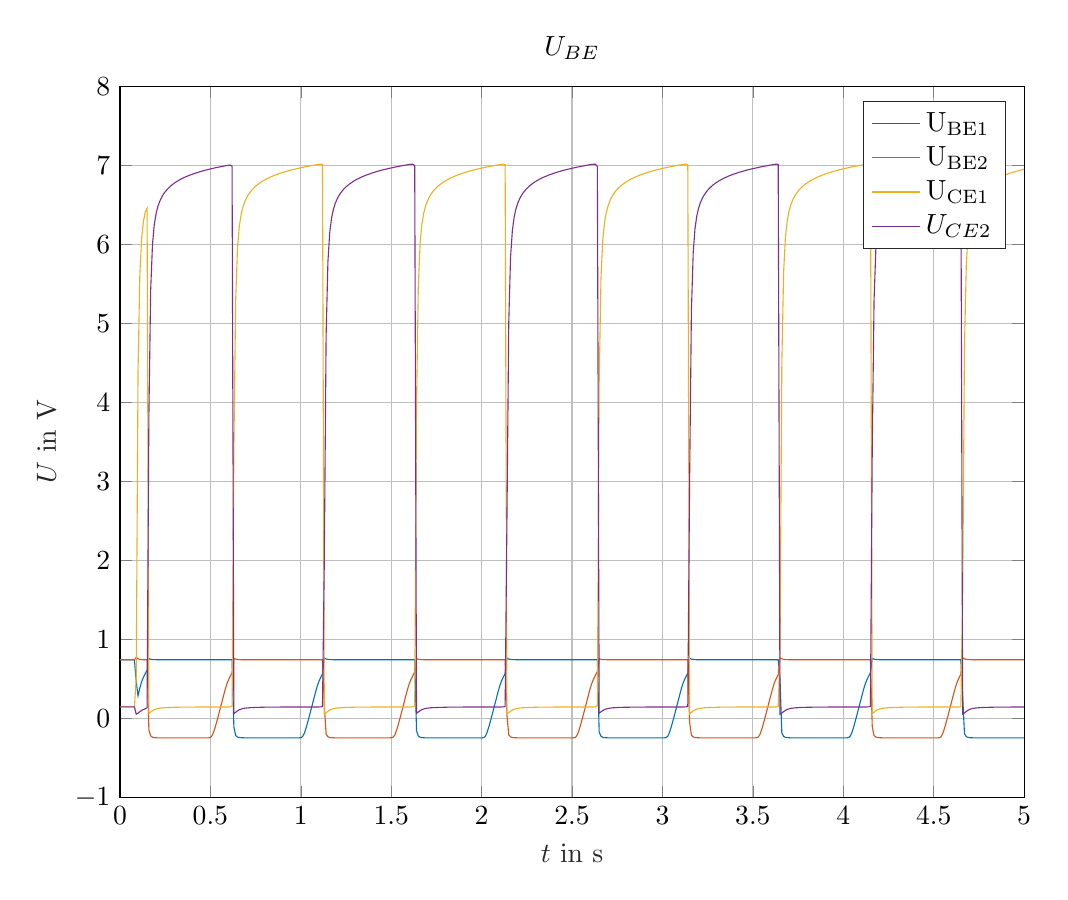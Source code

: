 % This file was created by matlab2tikz.
%
\definecolor{mycolor1}{rgb}{0.0,0.447,0.741}%
\definecolor{mycolor2}{rgb}{0.85,0.325,0.098}%
\definecolor{mycolor3}{rgb}{0.929,0.694,0.125}%
\definecolor{mycolor4}{rgb}{0.494,0.184,0.556}%
%
\begin{tikzpicture}

\begin{axis}[%
width=4.521in,
height=3.555in,
at={(0.758in,0.481in)},
scale only axis,
xmin=0,
xmax=5,
xlabel style={font=\color{white!15!black}},
xlabel={$t \text{ in s}$},
ymin=-1,
ymax=8,
ylabel style={font=\color{white!15!black}},
ylabel={$U \text{ in V}$},
axis background/.style={fill=white},
title style={font=\bfseries},
title={$U_{BE}$},
xmajorgrids,
ymajorgrids,
legend style={legend cell align=left, align=left, draw=white!15!black}
]
\addplot [color=mycolor1]
  table[row sep=crcr]{%
0	0.741\\
0.01	0.741\\
0.02	0.741\\
0.03	0.741\\
0.04	0.741\\
0.05	0.741\\
0.06	0.741\\
0.07	0.741\\
0.08	0.741\\
0.09	0.465\\
0.1	0.285\\
0.11	0.383\\
0.12	0.464\\
0.13	0.52\\
0.14	0.566\\
0.15	0.61\\
0.16	0.757\\
0.17	0.748\\
0.18	0.744\\
0.19	0.743\\
0.2	0.742\\
0.21	0.742\\
0.22	0.742\\
0.23	0.742\\
0.24	0.742\\
0.25	0.742\\
0.26	0.742\\
0.27	0.742\\
0.28	0.741\\
0.29	0.741\\
0.3	0.741\\
0.31	0.741\\
0.32	0.741\\
0.33	0.741\\
0.34	0.741\\
0.35	0.741\\
0.36	0.741\\
0.37	0.741\\
0.38	0.741\\
0.39	0.741\\
0.4	0.741\\
0.41	0.741\\
0.42	0.741\\
0.43	0.741\\
0.44	0.741\\
0.45	0.741\\
0.46	0.741\\
0.47	0.741\\
0.48	0.741\\
0.49	0.741\\
0.5	0.741\\
0.51	0.741\\
0.52	0.741\\
0.53	0.741\\
0.54	0.741\\
0.55	0.741\\
0.56	0.741\\
0.57	0.741\\
0.58	0.741\\
0.59	0.741\\
0.6	0.741\\
0.61	0.741\\
0.62	0.741\\
0.63	-0.109\\
0.64	-0.218\\
0.65	-0.237\\
0.66	-0.243\\
0.67	-0.245\\
0.68	-0.246\\
0.69	-0.247\\
0.7	-0.247\\
0.71	-0.247\\
0.72	-0.248\\
0.73	-0.248\\
0.74	-0.248\\
0.75	-0.248\\
0.76	-0.248\\
0.77	-0.248\\
0.78	-0.248\\
0.79	-0.248\\
0.8	-0.248\\
0.81	-0.248\\
0.82	-0.248\\
0.83	-0.248\\
0.84	-0.248\\
0.85	-0.248\\
0.86	-0.248\\
0.87	-0.248\\
0.88	-0.248\\
0.89	-0.248\\
0.9	-0.248\\
0.91	-0.248\\
0.92	-0.248\\
0.93	-0.248\\
0.94	-0.248\\
0.95	-0.248\\
0.96	-0.248\\
0.97	-0.247\\
0.98	-0.247\\
0.99	-0.247\\
1	-0.245\\
1.01	-0.232\\
1.02	-0.187\\
1.03	-0.116\\
1.04	-0.034\\
1.05	0.052\\
1.06	0.14\\
1.07	0.229\\
1.08	0.317\\
1.09	0.4\\
1.1	0.467\\
1.11	0.517\\
1.12	0.561\\
1.13	0.765\\
1.14	0.751\\
1.15	0.746\\
1.16	0.743\\
1.17	0.743\\
1.18	0.742\\
1.19	0.742\\
1.2	0.742\\
1.21	0.742\\
1.22	0.742\\
1.23	0.742\\
1.24	0.742\\
1.25	0.742\\
1.26	0.741\\
1.27	0.741\\
1.28	0.741\\
1.29	0.741\\
1.3	0.741\\
1.31	0.741\\
1.32	0.741\\
1.33	0.741\\
1.34	0.741\\
1.35	0.741\\
1.36	0.741\\
1.37	0.741\\
1.38	0.741\\
1.39	0.741\\
1.4	0.741\\
1.41	0.741\\
1.42	0.741\\
1.43	0.741\\
1.44	0.741\\
1.45	0.741\\
1.46	0.741\\
1.47	0.741\\
1.48	0.741\\
1.49	0.741\\
1.5	0.741\\
1.51	0.741\\
1.52	0.741\\
1.53	0.741\\
1.54	0.741\\
1.55	0.741\\
1.56	0.741\\
1.57	0.741\\
1.58	0.741\\
1.59	0.741\\
1.6	0.741\\
1.61	0.741\\
1.62	0.741\\
1.63	0.741\\
1.64	-0.156\\
1.65	-0.224\\
1.66	-0.239\\
1.67	-0.244\\
1.68	-0.246\\
1.69	-0.247\\
1.7	-0.247\\
1.71	-0.247\\
1.72	-0.248\\
1.73	-0.248\\
1.74	-0.248\\
1.75	-0.248\\
1.76	-0.248\\
1.77	-0.248\\
1.78	-0.248\\
1.79	-0.248\\
1.8	-0.248\\
1.81	-0.248\\
1.82	-0.248\\
1.83	-0.248\\
1.84	-0.248\\
1.85	-0.248\\
1.86	-0.248\\
1.87	-0.248\\
1.88	-0.248\\
1.89	-0.248\\
1.9	-0.248\\
1.91	-0.248\\
1.92	-0.248\\
1.93	-0.248\\
1.94	-0.248\\
1.95	-0.248\\
1.96	-0.248\\
1.97	-0.248\\
1.98	-0.247\\
1.99	-0.247\\
2	-0.247\\
2.01	-0.245\\
2.02	-0.229\\
2.03	-0.179\\
2.04	-0.107\\
2.05	-0.024\\
2.06	0.062\\
2.07	0.15\\
2.08	0.239\\
2.09	0.328\\
2.1	0.409\\
2.11	0.473\\
2.12	0.523\\
2.13	0.566\\
2.14	0.763\\
2.15	0.75\\
2.16	0.745\\
2.17	0.743\\
2.18	0.743\\
2.19	0.742\\
2.2	0.742\\
2.21	0.742\\
2.22	0.742\\
2.23	0.742\\
2.24	0.742\\
2.25	0.742\\
2.26	0.742\\
2.27	0.741\\
2.28	0.741\\
2.29	0.741\\
2.3	0.741\\
2.31	0.741\\
2.32	0.741\\
2.33	0.741\\
2.34	0.741\\
2.35	0.741\\
2.36	0.741\\
2.37	0.741\\
2.38	0.741\\
2.39	0.741\\
2.4	0.741\\
2.41	0.741\\
2.42	0.741\\
2.43	0.741\\
2.44	0.741\\
2.45	0.741\\
2.46	0.741\\
2.47	0.741\\
2.48	0.741\\
2.49	0.741\\
2.5	0.741\\
2.51	0.741\\
2.52	0.741\\
2.53	0.741\\
2.54	0.741\\
2.55	0.741\\
2.56	0.741\\
2.57	0.741\\
2.58	0.741\\
2.59	0.741\\
2.6	0.741\\
2.61	0.741\\
2.62	0.741\\
2.63	0.741\\
2.64	0.741\\
2.65	-0.173\\
2.66	-0.227\\
2.67	-0.24\\
2.68	-0.244\\
2.69	-0.246\\
2.7	-0.247\\
2.71	-0.247\\
2.72	-0.247\\
2.73	-0.248\\
2.74	-0.248\\
2.75	-0.248\\
2.76	-0.248\\
2.77	-0.248\\
2.78	-0.248\\
2.79	-0.248\\
2.8	-0.248\\
2.81	-0.248\\
2.82	-0.248\\
2.83	-0.248\\
2.84	-0.248\\
2.85	-0.248\\
2.86	-0.248\\
2.87	-0.248\\
2.88	-0.248\\
2.89	-0.248\\
2.9	-0.248\\
2.91	-0.248\\
2.92	-0.248\\
2.93	-0.248\\
2.94	-0.248\\
2.95	-0.248\\
2.96	-0.248\\
2.97	-0.248\\
2.98	-0.248\\
2.99	-0.247\\
3	-0.247\\
3.01	-0.247\\
3.02	-0.244\\
3.03	-0.225\\
3.04	-0.171\\
3.05	-0.097\\
3.06	-0.014\\
3.07	0.072\\
3.08	0.161\\
3.09	0.25\\
3.1	0.338\\
3.11	0.418\\
3.12	0.48\\
3.13	0.528\\
3.14	0.571\\
3.15	0.761\\
3.16	0.749\\
3.17	0.745\\
3.18	0.743\\
3.19	0.742\\
3.2	0.742\\
3.21	0.742\\
3.22	0.742\\
3.23	0.742\\
3.24	0.742\\
3.25	0.742\\
3.26	0.742\\
3.27	0.742\\
3.28	0.741\\
3.29	0.741\\
3.3	0.741\\
3.31	0.741\\
3.32	0.741\\
3.33	0.741\\
3.34	0.741\\
3.35	0.741\\
3.36	0.741\\
3.37	0.741\\
3.38	0.741\\
3.39	0.741\\
3.4	0.741\\
3.41	0.741\\
3.42	0.741\\
3.43	0.741\\
3.44	0.741\\
3.45	0.741\\
3.46	0.741\\
3.47	0.741\\
3.48	0.741\\
3.49	0.741\\
3.5	0.741\\
3.51	0.741\\
3.52	0.741\\
3.53	0.741\\
3.54	0.741\\
3.55	0.741\\
3.56	0.741\\
3.57	0.741\\
3.58	0.741\\
3.59	0.741\\
3.6	0.741\\
3.61	0.741\\
3.62	0.741\\
3.63	0.741\\
3.64	0.741\\
3.65	0.501\\
3.66	-0.186\\
3.67	-0.229\\
3.68	-0.241\\
3.69	-0.244\\
3.7	-0.246\\
3.71	-0.247\\
3.72	-0.247\\
3.73	-0.247\\
3.74	-0.248\\
3.75	-0.248\\
3.76	-0.248\\
3.77	-0.248\\
3.78	-0.248\\
3.79	-0.248\\
3.8	-0.248\\
3.81	-0.248\\
3.82	-0.248\\
3.83	-0.248\\
3.84	-0.248\\
3.85	-0.248\\
3.86	-0.248\\
3.87	-0.248\\
3.88	-0.248\\
3.89	-0.248\\
3.9	-0.248\\
3.91	-0.248\\
3.92	-0.248\\
3.93	-0.248\\
3.94	-0.248\\
3.95	-0.248\\
3.96	-0.248\\
3.97	-0.248\\
3.98	-0.248\\
3.99	-0.247\\
4	-0.247\\
4.01	-0.247\\
4.02	-0.247\\
4.03	-0.243\\
4.04	-0.22\\
4.05	-0.164\\
4.06	-0.088\\
4.07	-0.004\\
4.08	0.083\\
4.09	0.171\\
4.1	0.26\\
4.11	0.348\\
4.12	0.426\\
4.13	0.486\\
4.14	0.533\\
4.15	0.577\\
4.16	0.759\\
4.17	0.749\\
4.18	0.745\\
4.19	0.743\\
4.2	0.742\\
4.21	0.742\\
4.22	0.742\\
4.23	0.742\\
4.24	0.742\\
4.25	0.742\\
4.26	0.742\\
4.27	0.742\\
4.28	0.742\\
4.29	0.741\\
4.3	0.741\\
4.31	0.741\\
4.32	0.741\\
4.33	0.741\\
4.34	0.741\\
4.35	0.741\\
4.36	0.741\\
4.37	0.741\\
4.38	0.741\\
4.39	0.741\\
4.4	0.741\\
4.41	0.741\\
4.42	0.741\\
4.43	0.741\\
4.44	0.741\\
4.45	0.741\\
4.46	0.741\\
4.47	0.741\\
4.48	0.741\\
4.49	0.741\\
4.5	0.741\\
4.51	0.741\\
4.52	0.741\\
4.53	0.741\\
4.54	0.741\\
4.55	0.741\\
4.56	0.741\\
4.57	0.741\\
4.58	0.741\\
4.59	0.741\\
4.6	0.741\\
4.61	0.741\\
4.62	0.741\\
4.63	0.741\\
4.64	0.741\\
4.65	0.741\\
4.66	0.285\\
4.67	-0.195\\
4.68	-0.232\\
4.69	-0.241\\
4.7	-0.245\\
4.71	-0.246\\
4.72	-0.247\\
4.73	-0.247\\
4.74	-0.247\\
4.75	-0.248\\
4.76	-0.248\\
4.77	-0.248\\
4.78	-0.248\\
4.79	-0.248\\
4.8	-0.248\\
4.81	-0.248\\
4.82	-0.248\\
4.83	-0.248\\
4.84	-0.248\\
4.85	-0.248\\
4.86	-0.248\\
4.87	-0.248\\
4.88	-0.248\\
4.89	-0.248\\
4.9	-0.248\\
4.91	-0.248\\
4.92	-0.248\\
4.93	-0.248\\
4.94	-0.248\\
4.95	-0.248\\
4.96	-0.248\\
4.97	-0.248\\
4.98	-0.248\\
4.99	-0.248\\
5	-0.248\\
};
\addlegendentry{$\text{U}_{\text{BE1}}$}

\addplot [color=mycolor2]
  table[row sep=crcr]{%
0	0.741\\
0.01	0.741\\
0.02	0.741\\
0.03	0.741\\
0.04	0.741\\
0.05	0.741\\
0.06	0.741\\
0.07	0.741\\
0.08	0.741\\
0.09	0.771\\
0.1	0.754\\
0.11	0.746\\
0.12	0.744\\
0.13	0.742\\
0.14	0.742\\
0.15	0.741\\
0.16	-0.146\\
0.17	-0.222\\
0.18	-0.239\\
0.19	-0.244\\
0.2	-0.246\\
0.21	-0.247\\
0.22	-0.247\\
0.23	-0.247\\
0.24	-0.247\\
0.25	-0.248\\
0.26	-0.248\\
0.27	-0.248\\
0.28	-0.248\\
0.29	-0.248\\
0.3	-0.248\\
0.31	-0.248\\
0.32	-0.248\\
0.33	-0.248\\
0.34	-0.248\\
0.35	-0.248\\
0.36	-0.248\\
0.37	-0.248\\
0.38	-0.248\\
0.39	-0.248\\
0.4	-0.248\\
0.41	-0.248\\
0.42	-0.248\\
0.43	-0.248\\
0.44	-0.248\\
0.45	-0.248\\
0.46	-0.247\\
0.47	-0.247\\
0.48	-0.247\\
0.49	-0.247\\
0.5	-0.243\\
0.51	-0.219\\
0.52	-0.162\\
0.53	-0.086\\
0.54	-0.003\\
0.55	0.085\\
0.56	0.173\\
0.57	0.262\\
0.58	0.349\\
0.59	0.428\\
0.6	0.487\\
0.61	0.534\\
0.62	0.578\\
0.63	0.759\\
0.64	0.749\\
0.65	0.745\\
0.66	0.743\\
0.67	0.742\\
0.68	0.742\\
0.69	0.742\\
0.7	0.742\\
0.71	0.742\\
0.72	0.742\\
0.73	0.742\\
0.74	0.742\\
0.75	0.741\\
0.76	0.741\\
0.77	0.741\\
0.78	0.741\\
0.79	0.741\\
0.8	0.741\\
0.81	0.741\\
0.82	0.741\\
0.83	0.741\\
0.84	0.741\\
0.85	0.741\\
0.86	0.741\\
0.87	0.741\\
0.88	0.741\\
0.89	0.741\\
0.9	0.741\\
0.91	0.741\\
0.92	0.741\\
0.93	0.741\\
0.94	0.741\\
0.95	0.741\\
0.96	0.741\\
0.97	0.741\\
0.98	0.741\\
0.99	0.741\\
1	0.741\\
1.01	0.741\\
1.02	0.741\\
1.03	0.741\\
1.04	0.741\\
1.05	0.741\\
1.06	0.741\\
1.07	0.741\\
1.08	0.741\\
1.09	0.741\\
1.1	0.741\\
1.11	0.741\\
1.12	0.741\\
1.13	0.17\\
1.14	-0.201\\
1.15	-0.233\\
1.16	-0.242\\
1.17	-0.245\\
1.18	-0.246\\
1.19	-0.247\\
1.2	-0.247\\
1.21	-0.247\\
1.22	-0.248\\
1.23	-0.248\\
1.24	-0.248\\
1.25	-0.248\\
1.26	-0.248\\
1.27	-0.248\\
1.28	-0.248\\
1.29	-0.248\\
1.3	-0.248\\
1.31	-0.248\\
1.32	-0.248\\
1.33	-0.248\\
1.34	-0.248\\
1.35	-0.248\\
1.36	-0.248\\
1.37	-0.248\\
1.38	-0.248\\
1.39	-0.248\\
1.4	-0.248\\
1.41	-0.248\\
1.42	-0.248\\
1.43	-0.248\\
1.44	-0.248\\
1.45	-0.248\\
1.46	-0.248\\
1.47	-0.248\\
1.48	-0.247\\
1.49	-0.247\\
1.5	-0.246\\
1.51	-0.241\\
1.52	-0.211\\
1.53	-0.149\\
1.54	-0.071\\
1.55	0.013\\
1.56	0.101\\
1.57	0.19\\
1.58	0.279\\
1.59	0.365\\
1.6	0.44\\
1.61	0.497\\
1.62	0.542\\
1.63	0.586\\
1.64	0.756\\
1.65	0.747\\
1.66	0.744\\
1.67	0.743\\
1.68	0.742\\
1.69	0.742\\
1.7	0.742\\
1.71	0.742\\
1.72	0.742\\
1.73	0.742\\
1.74	0.742\\
1.75	0.742\\
1.76	0.741\\
1.77	0.741\\
1.78	0.741\\
1.79	0.741\\
1.8	0.741\\
1.81	0.741\\
1.82	0.741\\
1.83	0.741\\
1.84	0.741\\
1.85	0.741\\
1.86	0.741\\
1.87	0.741\\
1.88	0.741\\
1.89	0.741\\
1.9	0.741\\
1.91	0.741\\
1.92	0.741\\
1.93	0.741\\
1.94	0.741\\
1.95	0.741\\
1.96	0.741\\
1.97	0.741\\
1.98	0.741\\
1.99	0.741\\
2	0.741\\
2.01	0.741\\
2.02	0.741\\
2.03	0.741\\
2.04	0.741\\
2.05	0.741\\
2.06	0.741\\
2.07	0.741\\
2.08	0.741\\
2.09	0.741\\
2.1	0.741\\
2.11	0.741\\
2.12	0.741\\
2.13	0.741\\
2.14	0.039\\
2.15	-0.208\\
2.16	-0.235\\
2.17	-0.242\\
2.18	-0.245\\
2.19	-0.246\\
2.2	-0.247\\
2.21	-0.247\\
2.22	-0.247\\
2.23	-0.248\\
2.24	-0.248\\
2.25	-0.248\\
2.26	-0.248\\
2.27	-0.248\\
2.28	-0.248\\
2.29	-0.248\\
2.3	-0.248\\
2.31	-0.248\\
2.32	-0.248\\
2.33	-0.248\\
2.34	-0.248\\
2.35	-0.248\\
2.36	-0.248\\
2.37	-0.248\\
2.38	-0.248\\
2.39	-0.248\\
2.4	-0.248\\
2.41	-0.248\\
2.42	-0.248\\
2.43	-0.248\\
2.44	-0.248\\
2.45	-0.248\\
2.46	-0.248\\
2.47	-0.248\\
2.48	-0.247\\
2.49	-0.247\\
2.5	-0.247\\
2.51	-0.246\\
2.52	-0.239\\
2.53	-0.205\\
2.54	-0.14\\
2.55	-0.061\\
2.56	0.024\\
2.57	0.111\\
2.58	0.2\\
2.59	0.289\\
2.6	0.375\\
2.61	0.447\\
2.62	0.502\\
2.63	0.547\\
2.64	0.593\\
2.65	0.755\\
2.66	0.747\\
2.67	0.744\\
2.68	0.743\\
2.69	0.742\\
2.7	0.742\\
2.71	0.742\\
2.72	0.742\\
2.73	0.742\\
2.74	0.742\\
2.75	0.742\\
2.76	0.742\\
2.77	0.741\\
2.78	0.741\\
2.79	0.741\\
2.8	0.741\\
2.81	0.741\\
2.82	0.741\\
2.83	0.741\\
2.84	0.741\\
2.85	0.741\\
2.86	0.741\\
2.87	0.741\\
2.88	0.741\\
2.89	0.741\\
2.9	0.741\\
2.91	0.741\\
2.92	0.741\\
2.93	0.741\\
2.94	0.741\\
2.95	0.741\\
2.96	0.741\\
2.97	0.741\\
2.98	0.741\\
2.99	0.741\\
3	0.741\\
3.01	0.741\\
3.02	0.741\\
3.03	0.741\\
3.04	0.741\\
3.05	0.741\\
3.06	0.741\\
3.07	0.741\\
3.08	0.741\\
3.09	0.741\\
3.1	0.741\\
3.11	0.741\\
3.12	0.741\\
3.13	0.741\\
3.14	0.741\\
3.15	-0.048\\
3.16	-0.213\\
3.17	-0.236\\
3.18	-0.243\\
3.19	-0.245\\
3.2	-0.246\\
3.21	-0.247\\
3.22	-0.247\\
3.23	-0.247\\
3.24	-0.248\\
3.25	-0.248\\
3.26	-0.248\\
3.27	-0.248\\
3.28	-0.248\\
3.29	-0.248\\
3.3	-0.248\\
3.31	-0.248\\
3.32	-0.248\\
3.33	-0.248\\
3.34	-0.248\\
3.35	-0.248\\
3.36	-0.248\\
3.37	-0.248\\
3.38	-0.248\\
3.39	-0.248\\
3.4	-0.248\\
3.41	-0.248\\
3.42	-0.248\\
3.43	-0.248\\
3.44	-0.248\\
3.45	-0.248\\
3.46	-0.248\\
3.47	-0.248\\
3.48	-0.248\\
3.49	-0.248\\
3.5	-0.247\\
3.51	-0.247\\
3.52	-0.246\\
3.53	-0.237\\
3.54	-0.199\\
3.55	-0.132\\
3.56	-0.052\\
3.57	0.034\\
3.58	0.122\\
3.59	0.211\\
3.6	0.299\\
3.61	0.384\\
3.62	0.455\\
3.63	0.508\\
3.64	0.552\\
3.65	0.77\\
3.66	0.753\\
3.67	0.746\\
3.68	0.744\\
3.69	0.743\\
3.7	0.742\\
3.71	0.742\\
3.72	0.742\\
3.73	0.742\\
3.74	0.742\\
3.75	0.742\\
3.76	0.742\\
3.77	0.742\\
3.78	0.741\\
3.79	0.741\\
3.8	0.741\\
3.81	0.741\\
3.82	0.741\\
3.83	0.741\\
3.84	0.741\\
3.85	0.741\\
3.86	0.741\\
3.87	0.741\\
3.88	0.741\\
3.89	0.741\\
3.9	0.741\\
3.91	0.741\\
3.92	0.741\\
3.93	0.741\\
3.94	0.741\\
3.95	0.741\\
3.96	0.741\\
3.97	0.741\\
3.98	0.741\\
3.99	0.741\\
4	0.741\\
4.01	0.741\\
4.02	0.741\\
4.03	0.741\\
4.04	0.741\\
4.05	0.741\\
4.06	0.741\\
4.07	0.741\\
4.08	0.741\\
4.09	0.741\\
4.1	0.741\\
4.11	0.741\\
4.12	0.741\\
4.13	0.741\\
4.14	0.741\\
4.15	0.741\\
4.16	-0.103\\
4.17	-0.218\\
4.18	-0.237\\
4.19	-0.243\\
4.2	-0.245\\
4.21	-0.246\\
4.22	-0.247\\
4.23	-0.247\\
4.24	-0.248\\
4.25	-0.248\\
4.26	-0.248\\
4.27	-0.248\\
4.28	-0.248\\
4.29	-0.248\\
4.3	-0.248\\
4.31	-0.248\\
4.32	-0.248\\
4.33	-0.248\\
4.34	-0.248\\
4.35	-0.248\\
4.36	-0.248\\
4.37	-0.248\\
4.38	-0.248\\
4.39	-0.248\\
4.4	-0.248\\
4.41	-0.248\\
4.42	-0.248\\
4.43	-0.248\\
4.44	-0.248\\
4.45	-0.248\\
4.46	-0.248\\
4.47	-0.248\\
4.48	-0.248\\
4.49	-0.248\\
4.5	-0.247\\
4.51	-0.247\\
4.52	-0.247\\
4.53	-0.246\\
4.54	-0.234\\
4.55	-0.192\\
4.56	-0.123\\
4.57	-0.042\\
4.58	0.044\\
4.59	0.132\\
4.6	0.221\\
4.61	0.309\\
4.62	0.393\\
4.63	0.462\\
4.64	0.513\\
4.65	0.557\\
4.66	0.767\\
4.67	0.752\\
4.68	0.746\\
4.69	0.744\\
4.7	0.743\\
4.71	0.742\\
4.72	0.742\\
4.73	0.742\\
4.74	0.742\\
4.75	0.742\\
4.76	0.742\\
4.77	0.742\\
4.78	0.742\\
4.79	0.741\\
4.8	0.741\\
4.81	0.741\\
4.82	0.741\\
4.83	0.741\\
4.84	0.741\\
4.85	0.741\\
4.86	0.741\\
4.87	0.741\\
4.88	0.741\\
4.89	0.741\\
4.9	0.741\\
4.91	0.741\\
4.92	0.741\\
4.93	0.741\\
4.94	0.741\\
4.95	0.741\\
4.96	0.741\\
4.97	0.741\\
4.98	0.741\\
4.99	0.741\\
5	0.741\\
};
\addlegendentry{$\text{U}_{\text{BE2}}$}

\addplot [color=mycolor3]
  table[row sep=crcr]{%
0	0.145\\
0.01	0.145\\
0.02	0.145\\
0.03	0.145\\
0.04	0.145\\
0.05	0.145\\
0.06	0.145\\
0.07	0.145\\
0.08	0.145\\
0.09	0.507\\
0.1	4.391\\
0.11	5.618\\
0.12	6.078\\
0.13	6.292\\
0.14	6.409\\
0.15	6.456\\
0.16	0.062\\
0.17	0.08\\
0.18	0.097\\
0.19	0.11\\
0.2	0.118\\
0.21	0.124\\
0.22	0.128\\
0.23	0.131\\
0.24	0.133\\
0.25	0.135\\
0.26	0.136\\
0.27	0.137\\
0.28	0.138\\
0.29	0.139\\
0.3	0.139\\
0.31	0.14\\
0.32	0.14\\
0.33	0.141\\
0.34	0.141\\
0.35	0.141\\
0.36	0.142\\
0.37	0.142\\
0.38	0.142\\
0.39	0.142\\
0.4	0.142\\
0.41	0.142\\
0.42	0.143\\
0.43	0.143\\
0.44	0.143\\
0.45	0.143\\
0.46	0.143\\
0.47	0.143\\
0.48	0.143\\
0.49	0.143\\
0.5	0.143\\
0.51	0.143\\
0.52	0.143\\
0.53	0.143\\
0.54	0.143\\
0.55	0.144\\
0.56	0.144\\
0.57	0.144\\
0.58	0.144\\
0.59	0.144\\
0.6	0.144\\
0.61	0.145\\
0.62	0.152\\
0.63	3.434\\
0.64	5.3\\
0.65	5.95\\
0.66	6.228\\
0.67	6.376\\
0.68	6.47\\
0.69	6.537\\
0.7	6.587\\
0.71	6.627\\
0.72	6.661\\
0.73	6.689\\
0.74	6.713\\
0.75	6.735\\
0.76	6.754\\
0.77	6.771\\
0.78	6.787\\
0.79	6.801\\
0.8	6.815\\
0.81	6.827\\
0.82	6.838\\
0.83	6.849\\
0.84	6.859\\
0.85	6.869\\
0.86	6.878\\
0.87	6.886\\
0.88	6.894\\
0.89	6.902\\
0.9	6.909\\
0.91	6.917\\
0.92	6.923\\
0.93	6.93\\
0.94	6.936\\
0.95	6.942\\
0.96	6.948\\
0.97	6.953\\
0.98	6.959\\
0.99	6.964\\
1	6.969\\
1.01	6.974\\
1.02	6.979\\
1.03	6.983\\
1.04	6.988\\
1.05	6.992\\
1.06	6.996\\
1.07	7.001\\
1.08	7.005\\
1.09	7.009\\
1.1	7.012\\
1.11	7.015\\
1.12	7.01\\
1.13	0.055\\
1.14	0.07\\
1.15	0.089\\
1.16	0.104\\
1.17	0.114\\
1.18	0.122\\
1.19	0.126\\
1.2	0.13\\
1.21	0.132\\
1.22	0.134\\
1.23	0.136\\
1.24	0.137\\
1.25	0.138\\
1.26	0.139\\
1.27	0.139\\
1.28	0.14\\
1.29	0.14\\
1.3	0.141\\
1.31	0.141\\
1.32	0.141\\
1.33	0.141\\
1.34	0.142\\
1.35	0.142\\
1.36	0.142\\
1.37	0.142\\
1.38	0.142\\
1.39	0.143\\
1.4	0.143\\
1.41	0.143\\
1.42	0.143\\
1.43	0.143\\
1.44	0.143\\
1.45	0.143\\
1.46	0.143\\
1.47	0.143\\
1.48	0.143\\
1.49	0.143\\
1.5	0.143\\
1.51	0.143\\
1.52	0.144\\
1.53	0.144\\
1.54	0.144\\
1.55	0.144\\
1.56	0.144\\
1.57	0.144\\
1.58	0.144\\
1.59	0.144\\
1.6	0.144\\
1.61	0.144\\
1.62	0.146\\
1.63	0.156\\
1.64	3.973\\
1.65	5.479\\
1.66	6.02\\
1.67	6.262\\
1.68	6.397\\
1.69	6.484\\
1.7	6.547\\
1.71	6.595\\
1.72	6.634\\
1.73	6.666\\
1.74	6.694\\
1.75	6.718\\
1.76	6.739\\
1.77	6.757\\
1.78	6.774\\
1.79	6.79\\
1.8	6.804\\
1.81	6.817\\
1.82	6.829\\
1.83	6.841\\
1.84	6.851\\
1.85	6.861\\
1.86	6.871\\
1.87	6.879\\
1.88	6.888\\
1.89	6.896\\
1.9	6.904\\
1.91	6.911\\
1.92	6.918\\
1.93	6.925\\
1.94	6.931\\
1.95	6.937\\
1.96	6.943\\
1.97	6.949\\
1.98	6.954\\
1.99	6.96\\
2	6.965\\
2.01	6.97\\
2.02	6.975\\
2.03	6.98\\
2.04	6.984\\
2.05	6.989\\
2.06	6.993\\
2.07	6.997\\
2.08	7.002\\
2.09	7.005\\
2.1	7.009\\
2.11	7.013\\
2.12	7.015\\
2.13	7.008\\
2.14	0.057\\
2.15	0.072\\
2.16	0.091\\
2.17	0.105\\
2.18	0.115\\
2.19	0.122\\
2.2	0.127\\
2.21	0.13\\
2.22	0.133\\
2.23	0.134\\
2.24	0.136\\
2.25	0.137\\
2.26	0.138\\
2.27	0.139\\
2.28	0.139\\
2.29	0.14\\
2.3	0.14\\
2.31	0.141\\
2.32	0.141\\
2.33	0.141\\
2.34	0.141\\
2.35	0.142\\
2.36	0.142\\
2.37	0.142\\
2.38	0.142\\
2.39	0.142\\
2.4	0.143\\
2.41	0.143\\
2.42	0.143\\
2.43	0.143\\
2.44	0.143\\
2.45	0.143\\
2.46	0.143\\
2.47	0.143\\
2.48	0.143\\
2.49	0.143\\
2.5	0.143\\
2.51	0.143\\
2.52	0.143\\
2.53	0.144\\
2.54	0.144\\
2.55	0.144\\
2.56	0.144\\
2.57	0.144\\
2.58	0.144\\
2.59	0.144\\
2.6	0.144\\
2.61	0.144\\
2.62	0.144\\
2.63	0.146\\
2.64	0.16\\
2.65	4.248\\
2.66	5.57\\
2.67	6.057\\
2.68	6.282\\
2.69	6.409\\
2.7	6.493\\
2.71	6.554\\
2.72	6.6\\
2.73	6.638\\
2.74	6.67\\
2.75	6.697\\
2.76	6.72\\
2.77	6.741\\
2.78	6.759\\
2.79	6.776\\
2.8	6.792\\
2.81	6.806\\
2.82	6.819\\
2.83	6.831\\
2.84	6.842\\
2.85	6.852\\
2.86	6.862\\
2.87	6.872\\
2.88	6.88\\
2.89	6.889\\
2.9	6.897\\
2.91	6.904\\
2.92	6.912\\
2.93	6.919\\
2.94	6.925\\
2.95	6.932\\
2.96	6.938\\
2.97	6.944\\
2.98	6.95\\
2.99	6.955\\
3	6.96\\
3.01	6.966\\
3.02	6.971\\
3.03	6.976\\
3.04	6.98\\
3.05	6.985\\
3.06	6.989\\
3.07	6.994\\
3.08	6.998\\
3.09	7.002\\
3.1	7.006\\
3.11	7.01\\
3.12	7.013\\
3.13	7.015\\
3.14	7.006\\
3.15	0.058\\
3.16	0.075\\
3.17	0.093\\
3.18	0.107\\
3.19	0.116\\
3.2	0.123\\
3.21	0.127\\
3.22	0.131\\
3.23	0.133\\
3.24	0.135\\
3.25	0.136\\
3.26	0.137\\
3.27	0.138\\
3.28	0.139\\
3.29	0.139\\
3.3	0.14\\
3.31	0.14\\
3.32	0.141\\
3.33	0.141\\
3.34	0.141\\
3.35	0.141\\
3.36	0.142\\
3.37	0.142\\
3.38	0.142\\
3.39	0.142\\
3.4	0.142\\
3.41	0.143\\
3.42	0.143\\
3.43	0.143\\
3.44	0.143\\
3.45	0.143\\
3.46	0.143\\
3.47	0.143\\
3.48	0.143\\
3.49	0.143\\
3.5	0.143\\
3.51	0.143\\
3.52	0.143\\
3.53	0.143\\
3.54	0.144\\
3.55	0.144\\
3.56	0.144\\
3.57	0.144\\
3.58	0.144\\
3.59	0.144\\
3.6	0.144\\
3.61	0.144\\
3.62	0.144\\
3.63	0.144\\
3.64	0.147\\
3.65	0.839\\
3.66	4.488\\
3.67	5.654\\
3.68	6.093\\
3.69	6.3\\
3.7	6.421\\
3.71	6.501\\
3.72	6.56\\
3.73	6.605\\
3.74	6.642\\
3.75	6.673\\
3.76	6.7\\
3.77	6.723\\
3.78	6.743\\
3.79	6.762\\
3.8	6.778\\
3.81	6.793\\
3.82	6.807\\
3.83	6.82\\
3.84	6.832\\
3.85	6.843\\
3.86	6.854\\
3.87	6.863\\
3.88	6.873\\
3.89	6.881\\
3.9	6.89\\
3.91	6.898\\
3.92	6.905\\
3.93	6.913\\
3.94	6.919\\
3.95	6.926\\
3.96	6.932\\
3.97	6.939\\
3.98	6.945\\
3.99	6.95\\
4	6.956\\
4.01	6.961\\
4.02	6.966\\
4.03	6.971\\
4.04	6.976\\
4.05	6.981\\
4.06	6.985\\
4.07	6.99\\
4.08	6.994\\
4.09	6.998\\
4.1	7.002\\
4.11	7.006\\
4.12	7.01\\
4.13	7.014\\
4.14	7.014\\
4.15	7.002\\
4.16	0.06\\
4.17	0.077\\
4.18	0.095\\
4.19	0.108\\
4.2	0.117\\
4.21	0.124\\
4.22	0.128\\
4.23	0.131\\
4.24	0.133\\
4.25	0.135\\
4.26	0.136\\
4.27	0.137\\
4.28	0.138\\
4.29	0.139\\
4.3	0.139\\
4.31	0.14\\
4.32	0.14\\
4.33	0.141\\
4.34	0.141\\
4.35	0.141\\
4.36	0.142\\
4.37	0.142\\
4.38	0.142\\
4.39	0.142\\
4.4	0.142\\
4.41	0.142\\
4.42	0.143\\
4.43	0.143\\
4.44	0.143\\
4.45	0.143\\
4.46	0.143\\
4.47	0.143\\
4.48	0.143\\
4.49	0.143\\
4.5	0.143\\
4.51	0.143\\
4.52	0.143\\
4.53	0.143\\
4.54	0.143\\
4.55	0.144\\
4.56	0.144\\
4.57	0.144\\
4.58	0.144\\
4.59	0.144\\
4.6	0.144\\
4.61	0.144\\
4.62	0.144\\
4.63	0.144\\
4.64	0.144\\
4.65	0.147\\
4.66	1.525\\
4.67	4.699\\
4.68	5.727\\
4.69	6.125\\
4.7	6.318\\
4.71	6.432\\
4.72	6.509\\
4.73	6.566\\
4.74	6.61\\
4.75	6.646\\
4.76	6.676\\
4.77	6.702\\
4.78	6.725\\
4.79	6.745\\
4.8	6.763\\
4.81	6.78\\
4.82	6.795\\
4.83	6.809\\
4.84	6.821\\
4.85	6.833\\
4.86	6.844\\
4.87	6.855\\
4.88	6.864\\
4.89	6.874\\
4.9	6.882\\
4.91	6.891\\
4.92	6.899\\
4.93	6.906\\
4.94	6.913\\
4.95	6.92\\
4.96	6.927\\
4.97	6.933\\
4.98	6.939\\
4.99	6.945\\
5	6.951\\
};
\addlegendentry{$\text{U}_{\text{CE1}}$}

\addplot [color=mycolor4]
  table[row sep=crcr]{%
0	0.145\\
0.01	0.145\\
0.02	0.145\\
0.03	0.145\\
0.04	0.145\\
0.05	0.145\\
0.06	0.145\\
0.07	0.145\\
0.08	0.145\\
0.09	0.053\\
0.1	0.065\\
0.11	0.084\\
0.12	0.1\\
0.13	0.112\\
0.14	0.121\\
0.15	0.135\\
0.16	3.828\\
0.17	5.429\\
0.18	6.001\\
0.19	6.253\\
0.2	6.391\\
0.21	6.481\\
0.22	6.544\\
0.23	6.593\\
0.24	6.632\\
0.25	6.665\\
0.26	6.692\\
0.27	6.716\\
0.28	6.737\\
0.29	6.756\\
0.3	6.773\\
0.31	6.789\\
0.32	6.803\\
0.33	6.816\\
0.34	6.829\\
0.35	6.84\\
0.36	6.851\\
0.37	6.861\\
0.38	6.87\\
0.39	6.879\\
0.4	6.887\\
0.41	6.895\\
0.42	6.903\\
0.43	6.91\\
0.44	6.917\\
0.45	6.924\\
0.46	6.931\\
0.47	6.937\\
0.48	6.943\\
0.49	6.949\\
0.5	6.954\\
0.51	6.96\\
0.52	6.965\\
0.53	6.97\\
0.54	6.975\\
0.55	6.979\\
0.56	6.984\\
0.57	6.988\\
0.58	6.993\\
0.59	6.997\\
0.6	7.001\\
0.61	7.002\\
0.62	6.989\\
0.63	0.06\\
0.64	0.077\\
0.65	0.095\\
0.66	0.108\\
0.67	0.117\\
0.68	0.124\\
0.69	0.128\\
0.7	0.131\\
0.71	0.133\\
0.72	0.135\\
0.73	0.136\\
0.74	0.137\\
0.75	0.138\\
0.76	0.139\\
0.77	0.139\\
0.78	0.14\\
0.79	0.14\\
0.8	0.141\\
0.81	0.141\\
0.82	0.141\\
0.83	0.142\\
0.84	0.142\\
0.85	0.142\\
0.86	0.142\\
0.87	0.142\\
0.88	0.142\\
0.89	0.143\\
0.9	0.143\\
0.91	0.143\\
0.92	0.143\\
0.93	0.143\\
0.94	0.143\\
0.95	0.143\\
0.96	0.143\\
0.97	0.143\\
0.98	0.143\\
0.99	0.143\\
1	0.143\\
1.01	0.143\\
1.02	0.144\\
1.03	0.144\\
1.04	0.144\\
1.05	0.144\\
1.06	0.144\\
1.07	0.144\\
1.08	0.144\\
1.09	0.144\\
1.1	0.144\\
1.11	0.145\\
1.12	0.148\\
1.13	1.981\\
1.14	4.838\\
1.15	5.779\\
1.16	6.147\\
1.17	6.33\\
1.18	6.44\\
1.19	6.514\\
1.2	6.57\\
1.21	6.613\\
1.22	6.649\\
1.23	6.679\\
1.24	6.705\\
1.25	6.727\\
1.26	6.747\\
1.27	6.765\\
1.28	6.781\\
1.29	6.796\\
1.3	6.81\\
1.31	6.823\\
1.32	6.834\\
1.33	6.845\\
1.34	6.856\\
1.35	6.865\\
1.36	6.874\\
1.37	6.883\\
1.38	6.891\\
1.39	6.899\\
1.4	6.907\\
1.41	6.914\\
1.42	6.921\\
1.43	6.927\\
1.44	6.934\\
1.45	6.94\\
1.46	6.946\\
1.47	6.951\\
1.48	6.957\\
1.49	6.962\\
1.5	6.967\\
1.51	6.972\\
1.52	6.977\\
1.53	6.982\\
1.54	6.986\\
1.55	6.991\\
1.56	6.995\\
1.57	6.999\\
1.58	7.003\\
1.59	7.007\\
1.6	7.011\\
1.61	7.014\\
1.62	7.014\\
1.63	6.994\\
1.64	0.063\\
1.65	0.081\\
1.66	0.098\\
1.67	0.11\\
1.68	0.119\\
1.69	0.125\\
1.7	0.129\\
1.71	0.131\\
1.72	0.134\\
1.73	0.135\\
1.74	0.136\\
1.75	0.137\\
1.76	0.138\\
1.77	0.139\\
1.78	0.139\\
1.79	0.14\\
1.8	0.14\\
1.81	0.141\\
1.82	0.141\\
1.83	0.141\\
1.84	0.142\\
1.85	0.142\\
1.86	0.142\\
1.87	0.142\\
1.88	0.142\\
1.89	0.142\\
1.9	0.143\\
1.91	0.143\\
1.92	0.143\\
1.93	0.143\\
1.94	0.143\\
1.95	0.143\\
1.96	0.143\\
1.97	0.143\\
1.98	0.143\\
1.99	0.143\\
2	0.143\\
2.01	0.143\\
2.02	0.143\\
2.03	0.144\\
2.04	0.144\\
2.05	0.144\\
2.06	0.144\\
2.07	0.144\\
2.08	0.144\\
2.09	0.144\\
2.1	0.144\\
2.11	0.144\\
2.12	0.145\\
2.13	0.149\\
2.14	2.52\\
2.15	5.008\\
2.16	5.838\\
2.17	6.175\\
2.18	6.346\\
2.19	6.45\\
2.2	6.522\\
2.21	6.576\\
2.22	6.618\\
2.23	6.653\\
2.24	6.682\\
2.25	6.707\\
2.26	6.73\\
2.27	6.749\\
2.28	6.767\\
2.29	6.783\\
2.3	6.798\\
2.31	6.811\\
2.32	6.824\\
2.33	6.836\\
2.34	6.847\\
2.35	6.857\\
2.36	6.866\\
2.37	6.876\\
2.38	6.884\\
2.39	6.892\\
2.4	6.9\\
2.41	6.908\\
2.42	6.915\\
2.43	6.922\\
2.44	6.928\\
2.45	6.934\\
2.46	6.941\\
2.47	6.946\\
2.48	6.952\\
2.49	6.957\\
2.5	6.963\\
2.51	6.968\\
2.52	6.973\\
2.53	6.978\\
2.54	6.982\\
2.55	6.987\\
2.56	6.991\\
2.57	6.996\\
2.58	7\\
2.59	7.004\\
2.6	7.008\\
2.61	7.011\\
2.62	7.014\\
2.63	7.013\\
2.64	6.986\\
2.65	0.065\\
2.66	0.083\\
2.67	0.099\\
2.68	0.111\\
2.69	0.12\\
2.7	0.125\\
2.71	0.129\\
2.72	0.132\\
2.73	0.134\\
2.74	0.135\\
2.75	0.137\\
2.76	0.138\\
2.77	0.138\\
2.78	0.139\\
2.79	0.14\\
2.8	0.14\\
2.81	0.14\\
2.82	0.141\\
2.83	0.141\\
2.84	0.141\\
2.85	0.142\\
2.86	0.142\\
2.87	0.142\\
2.88	0.142\\
2.89	0.142\\
2.9	0.142\\
2.91	0.143\\
2.92	0.143\\
2.93	0.143\\
2.94	0.143\\
2.95	0.143\\
2.96	0.143\\
2.97	0.143\\
2.98	0.143\\
2.99	0.143\\
3	0.143\\
3.01	0.143\\
3.02	0.143\\
3.03	0.143\\
3.04	0.144\\
3.05	0.144\\
3.06	0.144\\
3.07	0.144\\
3.08	0.144\\
3.09	0.144\\
3.1	0.144\\
3.11	0.144\\
3.12	0.144\\
3.13	0.145\\
3.14	0.15\\
3.15	2.983\\
3.16	5.156\\
3.17	5.894\\
3.18	6.201\\
3.19	6.361\\
3.2	6.46\\
3.21	6.529\\
3.22	6.581\\
3.23	6.622\\
3.24	6.656\\
3.25	6.685\\
3.26	6.71\\
3.27	6.732\\
3.28	6.752\\
3.29	6.769\\
3.3	6.785\\
3.31	6.8\\
3.32	6.813\\
3.33	6.825\\
3.34	6.837\\
3.35	6.848\\
3.36	6.858\\
3.37	6.868\\
3.38	6.877\\
3.39	6.885\\
3.4	6.893\\
3.41	6.901\\
3.42	6.909\\
3.43	6.916\\
3.44	6.922\\
3.45	6.929\\
3.46	6.935\\
3.47	6.941\\
3.48	6.947\\
3.49	6.953\\
3.5	6.958\\
3.51	6.963\\
3.52	6.968\\
3.53	6.973\\
3.54	6.978\\
3.55	6.983\\
3.56	6.987\\
3.57	6.992\\
3.58	6.996\\
3.59	7\\
3.6	7.004\\
3.61	7.008\\
3.62	7.012\\
3.63	7.015\\
3.64	7.012\\
3.65	0.053\\
3.66	0.067\\
3.67	0.085\\
3.68	0.101\\
3.69	0.113\\
3.7	0.12\\
3.71	0.126\\
3.72	0.129\\
3.73	0.132\\
3.74	0.134\\
3.75	0.135\\
3.76	0.137\\
3.77	0.138\\
3.78	0.138\\
3.79	0.139\\
3.8	0.14\\
3.81	0.14\\
3.82	0.14\\
3.83	0.141\\
3.84	0.141\\
3.85	0.141\\
3.86	0.142\\
3.87	0.142\\
3.88	0.142\\
3.89	0.142\\
3.9	0.142\\
3.91	0.142\\
3.92	0.143\\
3.93	0.143\\
3.94	0.143\\
3.95	0.143\\
3.96	0.143\\
3.97	0.143\\
3.98	0.143\\
3.99	0.143\\
4	0.143\\
4.01	0.143\\
4.02	0.143\\
4.03	0.143\\
4.04	0.144\\
4.05	0.144\\
4.06	0.144\\
4.07	0.144\\
4.08	0.144\\
4.09	0.144\\
4.1	0.144\\
4.11	0.144\\
4.12	0.144\\
4.13	0.144\\
4.14	0.145\\
4.15	0.151\\
4.16	3.385\\
4.17	5.287\\
4.18	5.943\\
4.19	6.224\\
4.2	6.375\\
4.21	6.469\\
4.22	6.536\\
4.23	6.586\\
4.24	6.627\\
4.25	6.66\\
4.26	6.688\\
4.27	6.713\\
4.28	6.734\\
4.29	6.754\\
4.3	6.771\\
4.31	6.787\\
4.32	6.801\\
4.33	6.814\\
4.34	6.827\\
4.35	6.838\\
4.36	6.849\\
4.37	6.859\\
4.38	6.869\\
4.39	6.878\\
4.4	6.886\\
4.41	6.894\\
4.42	6.902\\
4.43	6.909\\
4.44	6.916\\
4.45	6.923\\
4.46	6.93\\
4.47	6.936\\
4.48	6.942\\
4.49	6.948\\
4.5	6.953\\
4.51	6.959\\
4.52	6.964\\
4.53	6.969\\
4.54	6.974\\
4.55	6.979\\
4.56	6.983\\
4.57	6.988\\
4.58	6.992\\
4.59	6.996\\
4.6	7.001\\
4.61	7.005\\
4.62	7.009\\
4.63	7.012\\
4.64	7.015\\
4.65	7.011\\
4.66	0.054\\
4.67	0.069\\
4.68	0.087\\
4.69	0.103\\
4.7	0.114\\
4.71	0.121\\
4.72	0.126\\
4.73	0.13\\
4.74	0.132\\
4.75	0.134\\
4.76	0.136\\
4.77	0.137\\
4.78	0.138\\
4.79	0.138\\
4.8	0.139\\
4.81	0.14\\
4.82	0.14\\
4.83	0.141\\
4.84	0.141\\
4.85	0.141\\
4.86	0.141\\
4.87	0.142\\
4.88	0.142\\
4.89	0.142\\
4.9	0.142\\
4.91	0.142\\
4.92	0.142\\
4.93	0.143\\
4.94	0.143\\
4.95	0.143\\
4.96	0.143\\
4.97	0.143\\
4.98	0.143\\
4.99	0.143\\
5	0.143\\
};
\addlegendentry{$U_{CE2}$}

\end{axis}
\end{tikzpicture}%